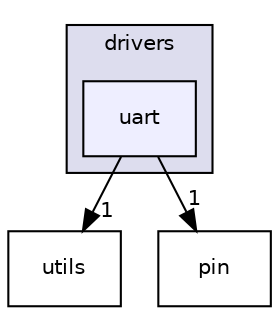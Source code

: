 digraph "uart" {
  compound=true
  node [ fontsize="10", fontname="Helvetica"];
  edge [ labelfontsize="10", labelfontname="Helvetica"];
  subgraph clusterdir_3272f9f9556099c0b986cb38fa788482 {
    graph [ bgcolor="#ddddee", pencolor="black", label="drivers" fontname="Helvetica", fontsize="10", URL="dir_3272f9f9556099c0b986cb38fa788482.html"]
  dir_1d15878f1b451f7ae715c27b03949c4a [shape=box, label="uart", style="filled", fillcolor="#eeeeff", pencolor="black", URL="dir_1d15878f1b451f7ae715c27b03949c4a.html"];
  }
  dir_0feb39e2178d5151cc7ba62c15f33f12 [shape=box label="utils" URL="dir_0feb39e2178d5151cc7ba62c15f33f12.html"];
  dir_7c4554949c0096211eedfa2401574096 [shape=box label="pin" URL="dir_7c4554949c0096211eedfa2401574096.html"];
  dir_1d15878f1b451f7ae715c27b03949c4a->dir_0feb39e2178d5151cc7ba62c15f33f12 [headlabel="1", labeldistance=1.5 headhref="dir_000031_000021.html"];
  dir_1d15878f1b451f7ae715c27b03949c4a->dir_7c4554949c0096211eedfa2401574096 [headlabel="1", labeldistance=1.5 headhref="dir_000031_000023.html"];
}
